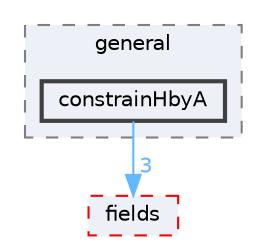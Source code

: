 digraph "src/finiteVolume/cfdTools/general/constrainHbyA"
{
 // LATEX_PDF_SIZE
  bgcolor="transparent";
  edge [fontname=Helvetica,fontsize=10,labelfontname=Helvetica,labelfontsize=10];
  node [fontname=Helvetica,fontsize=10,shape=box,height=0.2,width=0.4];
  compound=true
  subgraph clusterdir_c5259e3096ae0265e0b8b287024f0a94 {
    graph [ bgcolor="#edf0f7", pencolor="grey50", label="general", fontname=Helvetica,fontsize=10 style="filled,dashed", URL="dir_c5259e3096ae0265e0b8b287024f0a94.html",tooltip=""]
  dir_8f40da8903634e4efe0154a6e78f1ebf [label="constrainHbyA", fillcolor="#edf0f7", color="grey25", style="filled,bold", URL="dir_8f40da8903634e4efe0154a6e78f1ebf.html",tooltip=""];
  }
  dir_25ab4a83a983f7bb7a38b7f63bb141b7 [label="fields", fillcolor="#edf0f7", color="red", style="filled,dashed", URL="dir_25ab4a83a983f7bb7a38b7f63bb141b7.html",tooltip=""];
  dir_8f40da8903634e4efe0154a6e78f1ebf->dir_25ab4a83a983f7bb7a38b7f63bb141b7 [headlabel="3", labeldistance=1.5 headhref="dir_000648_001332.html" href="dir_000648_001332.html" color="steelblue1" fontcolor="steelblue1"];
}
